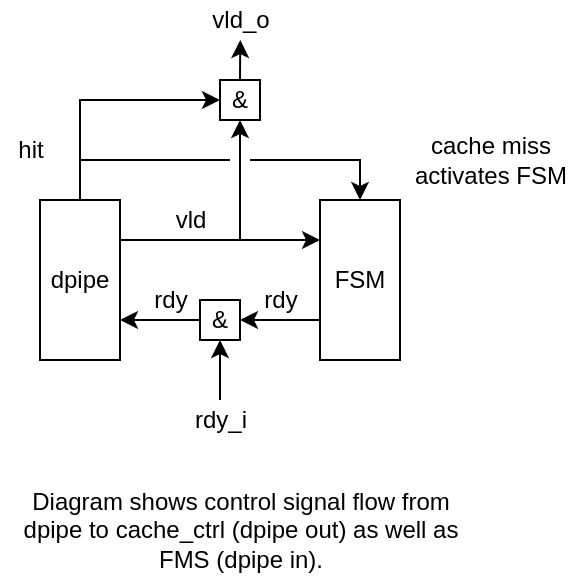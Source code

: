 <mxfile>
    <diagram id="z_lNSPAIV8gsLo7gCEUg" name="cache_ctrl.sv">
        <mxGraphModel dx="764" dy="563" grid="1" gridSize="10" guides="1" tooltips="1" connect="1" arrows="1" fold="1" page="1" pageScale="1" pageWidth="1169" pageHeight="827" math="0" shadow="0">
            <root>
                <mxCell id="0"/>
                <mxCell id="1" parent="0"/>
                <mxCell id="34" style="edgeStyle=none;rounded=0;html=1;exitX=0.5;exitY=0;exitDx=0;exitDy=0;entryX=0.5;entryY=0;entryDx=0;entryDy=0;" edge="1" parent="1" source="3" target="5">
                    <mxGeometry relative="1" as="geometry">
                        <Array as="points">
                            <mxPoint x="240" y="140"/>
                            <mxPoint x="380" y="140"/>
                        </Array>
                    </mxGeometry>
                </mxCell>
                <mxCell id="32" value="" style="rounded=0;whiteSpace=wrap;html=1;strokeColor=none;connectable=0;allowArrows=0;" vertex="1" parent="1">
                    <mxGeometry x="315" y="135" width="10" height="10" as="geometry"/>
                </mxCell>
                <mxCell id="6" style="edgeStyle=none;html=1;exitX=1;exitY=0.25;exitDx=0;exitDy=0;entryX=0;entryY=0.25;entryDx=0;entryDy=0;" edge="1" parent="1" source="3" target="5">
                    <mxGeometry relative="1" as="geometry"/>
                </mxCell>
                <mxCell id="20" style="edgeStyle=none;html=1;exitX=1;exitY=0.25;exitDx=0;exitDy=0;entryX=0.5;entryY=1;entryDx=0;entryDy=0;rounded=0;" edge="1" parent="1" source="3" target="19">
                    <mxGeometry relative="1" as="geometry">
                        <Array as="points">
                            <mxPoint x="320" y="180"/>
                        </Array>
                    </mxGeometry>
                </mxCell>
                <mxCell id="24" style="edgeStyle=none;rounded=0;html=1;exitX=0.5;exitY=0;exitDx=0;exitDy=0;entryX=0;entryY=0.5;entryDx=0;entryDy=0;" edge="1" parent="1" source="3" target="19">
                    <mxGeometry relative="1" as="geometry">
                        <Array as="points">
                            <mxPoint x="240" y="110"/>
                        </Array>
                    </mxGeometry>
                </mxCell>
                <mxCell id="3" value="dpipe" style="rounded=0;whiteSpace=wrap;html=1;" vertex="1" parent="1">
                    <mxGeometry x="220" y="160" width="40" height="80" as="geometry"/>
                </mxCell>
                <mxCell id="11" style="edgeStyle=none;html=1;exitX=0;exitY=0.75;exitDx=0;exitDy=0;entryX=1;entryY=0.5;entryDx=0;entryDy=0;" edge="1" parent="1" source="5" target="7">
                    <mxGeometry relative="1" as="geometry"/>
                </mxCell>
                <mxCell id="5" value="FSM" style="rounded=0;whiteSpace=wrap;html=1;" vertex="1" parent="1">
                    <mxGeometry x="360" y="160" width="40" height="80" as="geometry"/>
                </mxCell>
                <mxCell id="13" style="edgeStyle=none;html=1;exitX=0;exitY=0.5;exitDx=0;exitDy=0;entryX=1;entryY=0.75;entryDx=0;entryDy=0;" edge="1" parent="1" source="7" target="3">
                    <mxGeometry relative="1" as="geometry"/>
                </mxCell>
                <mxCell id="7" value="&amp;amp;" style="rounded=0;whiteSpace=wrap;html=1;" vertex="1" parent="1">
                    <mxGeometry x="300" y="210" width="20" height="20" as="geometry"/>
                </mxCell>
                <mxCell id="15" style="edgeStyle=none;html=1;entryX=0.5;entryY=1;entryDx=0;entryDy=0;" edge="1" parent="1" source="14" target="7">
                    <mxGeometry relative="1" as="geometry"/>
                </mxCell>
                <mxCell id="14" value="rdy_i" style="text;html=1;align=center;verticalAlign=middle;resizable=0;points=[];autosize=1;strokeColor=none;fillColor=none;" vertex="1" parent="1">
                    <mxGeometry x="290" y="260" width="40" height="20" as="geometry"/>
                </mxCell>
                <mxCell id="16" value="rdy" style="text;html=1;align=center;verticalAlign=middle;resizable=0;points=[];autosize=1;strokeColor=none;fillColor=none;" vertex="1" parent="1">
                    <mxGeometry x="325" y="200" width="30" height="20" as="geometry"/>
                </mxCell>
                <mxCell id="17" value="vld" style="text;html=1;align=center;verticalAlign=middle;resizable=0;points=[];autosize=1;strokeColor=none;fillColor=none;" vertex="1" parent="1">
                    <mxGeometry x="280" y="160" width="30" height="20" as="geometry"/>
                </mxCell>
                <mxCell id="18" value="rdy" style="text;html=1;align=center;verticalAlign=middle;resizable=0;points=[];autosize=1;strokeColor=none;fillColor=none;" vertex="1" parent="1">
                    <mxGeometry x="270" y="200" width="30" height="20" as="geometry"/>
                </mxCell>
                <mxCell id="29" style="edgeStyle=none;rounded=0;html=1;exitX=0.5;exitY=0;exitDx=0;exitDy=0;" edge="1" parent="1" source="19">
                    <mxGeometry relative="1" as="geometry">
                        <mxPoint x="320.143" y="80" as="targetPoint"/>
                    </mxGeometry>
                </mxCell>
                <mxCell id="19" value="&amp;amp;" style="rounded=0;whiteSpace=wrap;html=1;" vertex="1" parent="1">
                    <mxGeometry x="310" y="100" width="20" height="20" as="geometry"/>
                </mxCell>
                <mxCell id="25" value="hit" style="text;html=1;align=center;verticalAlign=middle;resizable=0;points=[];autosize=1;strokeColor=none;fillColor=none;" vertex="1" parent="1">
                    <mxGeometry x="200" y="125" width="30" height="20" as="geometry"/>
                </mxCell>
                <mxCell id="30" value="vld_o" style="text;html=1;align=center;verticalAlign=middle;resizable=0;points=[];autosize=1;strokeColor=none;fillColor=none;" vertex="1" parent="1">
                    <mxGeometry x="300" y="60" width="40" height="20" as="geometry"/>
                </mxCell>
                <mxCell id="33" value="cache miss&lt;br&gt;activates FSM" style="text;html=1;align=center;verticalAlign=middle;resizable=0;points=[];autosize=1;strokeColor=none;fillColor=none;" vertex="1" parent="1">
                    <mxGeometry x="400" y="125" width="90" height="30" as="geometry"/>
                </mxCell>
                <mxCell id="36" value="Diagram shows control signal flow from&lt;br&gt;dpipe to&amp;nbsp;cache_ctrl (dpipe out) as well as&lt;br&gt;FMS (dpipe in)." style="text;html=1;align=center;verticalAlign=middle;resizable=0;points=[];autosize=1;strokeColor=none;fillColor=none;" vertex="1" parent="1">
                    <mxGeometry x="205" y="300" width="230" height="50" as="geometry"/>
                </mxCell>
            </root>
        </mxGraphModel>
    </diagram>
</mxfile>